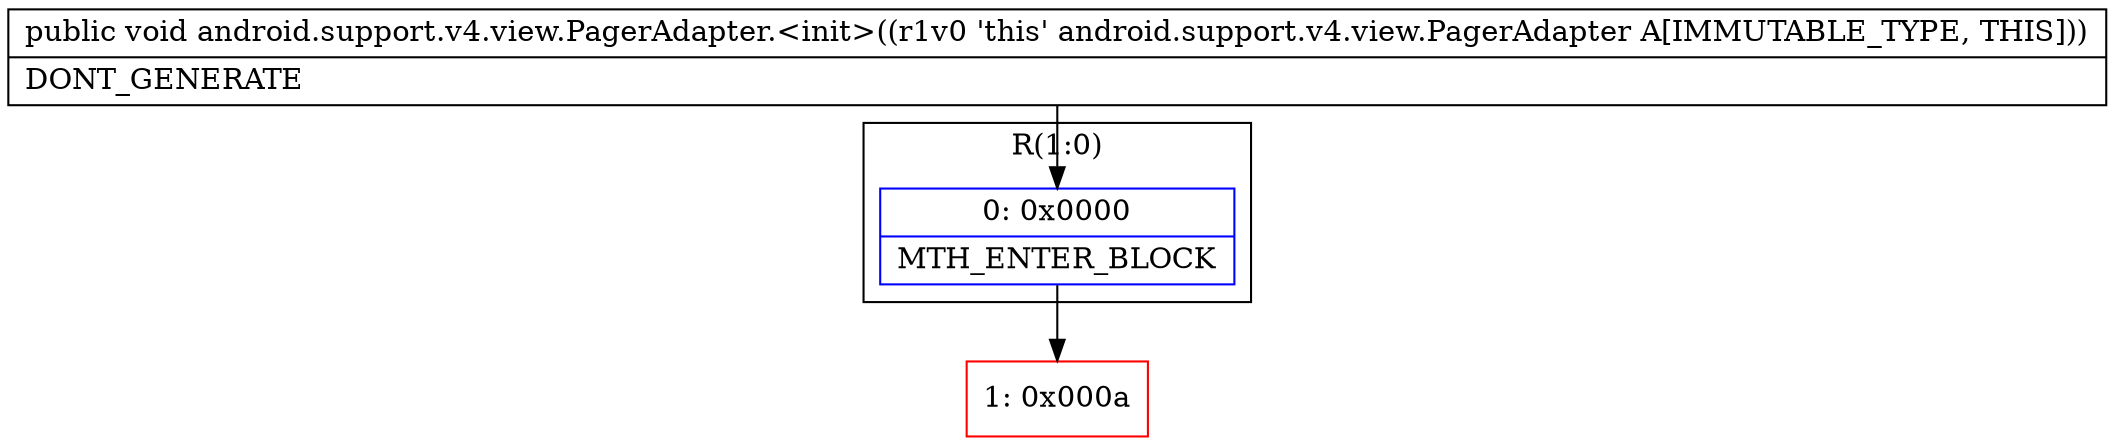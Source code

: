 digraph "CFG forandroid.support.v4.view.PagerAdapter.\<init\>()V" {
subgraph cluster_Region_157418721 {
label = "R(1:0)";
node [shape=record,color=blue];
Node_0 [shape=record,label="{0\:\ 0x0000|MTH_ENTER_BLOCK\l}"];
}
Node_1 [shape=record,color=red,label="{1\:\ 0x000a}"];
MethodNode[shape=record,label="{public void android.support.v4.view.PagerAdapter.\<init\>((r1v0 'this' android.support.v4.view.PagerAdapter A[IMMUTABLE_TYPE, THIS]))  | DONT_GENERATE\l}"];
MethodNode -> Node_0;
Node_0 -> Node_1;
}

